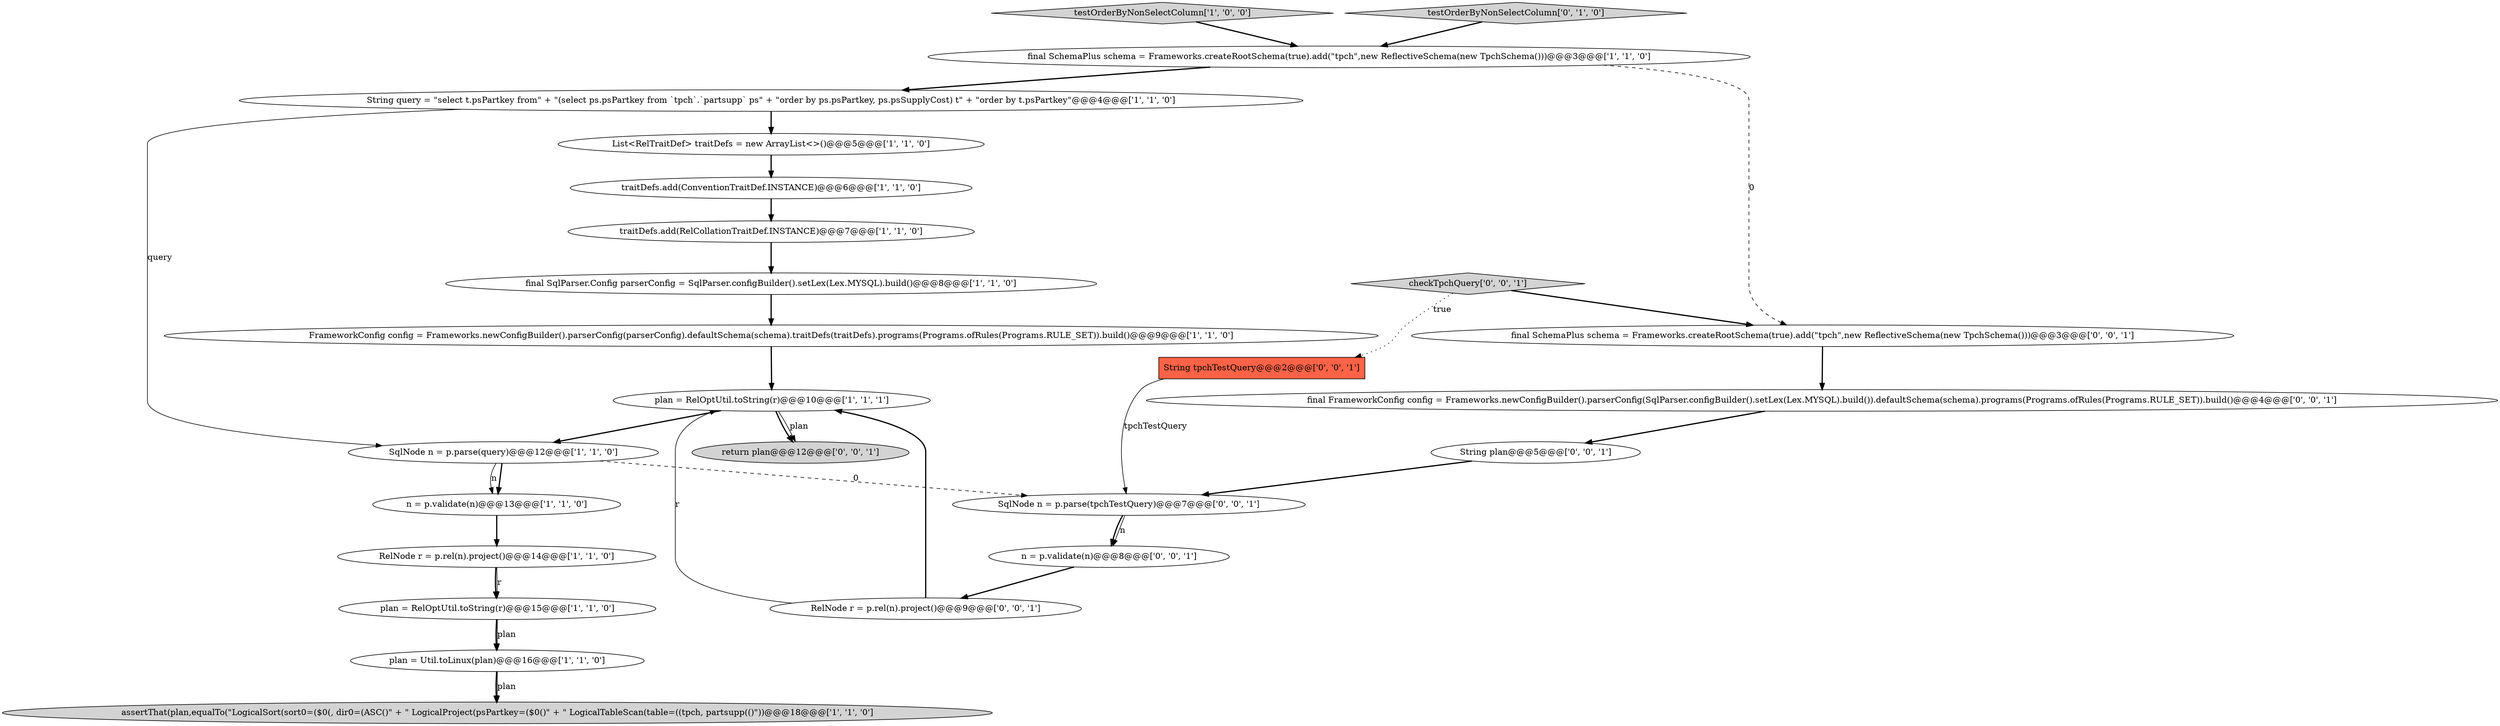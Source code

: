 digraph {
4 [style = filled, label = "traitDefs.add(ConventionTraitDef.INSTANCE)@@@6@@@['1', '1', '0']", fillcolor = white, shape = ellipse image = "AAA0AAABBB1BBB"];
13 [style = filled, label = "List<RelTraitDef> traitDefs = new ArrayList<>()@@@5@@@['1', '1', '0']", fillcolor = white, shape = ellipse image = "AAA0AAABBB1BBB"];
20 [style = filled, label = "String plan@@@5@@@['0', '0', '1']", fillcolor = white, shape = ellipse image = "AAA0AAABBB3BBB"];
22 [style = filled, label = "n = p.validate(n)@@@8@@@['0', '0', '1']", fillcolor = white, shape = ellipse image = "AAA0AAABBB3BBB"];
5 [style = filled, label = "testOrderByNonSelectColumn['1', '0', '0']", fillcolor = lightgray, shape = diamond image = "AAA0AAABBB1BBB"];
12 [style = filled, label = "String query = \"select t.psPartkey from\" + \"(select ps.psPartkey from `tpch`.`partsupp` ps\" + \"order by ps.psPartkey, ps.psSupplyCost) t\" + \"order by t.psPartkey\"@@@4@@@['1', '1', '0']", fillcolor = white, shape = ellipse image = "AAA0AAABBB1BBB"];
16 [style = filled, label = "final SchemaPlus schema = Frameworks.createRootSchema(true).add(\"tpch\",new ReflectiveSchema(new TpchSchema()))@@@3@@@['0', '0', '1']", fillcolor = white, shape = ellipse image = "AAA0AAABBB3BBB"];
15 [style = filled, label = "testOrderByNonSelectColumn['0', '1', '0']", fillcolor = lightgray, shape = diamond image = "AAA0AAABBB2BBB"];
19 [style = filled, label = "return plan@@@12@@@['0', '0', '1']", fillcolor = lightgray, shape = ellipse image = "AAA0AAABBB3BBB"];
14 [style = filled, label = "assertThat(plan,equalTo(\"LogicalSort(sort0=($0(, dir0=(ASC()\" + \" LogicalProject(psPartkey=($0()\" + \" LogicalTableScan(table=((tpch, partsupp(()\"))@@@18@@@['1', '1', '0']", fillcolor = lightgray, shape = ellipse image = "AAA0AAABBB1BBB"];
8 [style = filled, label = "SqlNode n = p.parse(query)@@@12@@@['1', '1', '0']", fillcolor = white, shape = ellipse image = "AAA0AAABBB1BBB"];
1 [style = filled, label = "plan = RelOptUtil.toString(r)@@@15@@@['1', '1', '0']", fillcolor = white, shape = ellipse image = "AAA0AAABBB1BBB"];
21 [style = filled, label = "SqlNode n = p.parse(tpchTestQuery)@@@7@@@['0', '0', '1']", fillcolor = white, shape = ellipse image = "AAA0AAABBB3BBB"];
7 [style = filled, label = "RelNode r = p.rel(n).project()@@@14@@@['1', '1', '0']", fillcolor = white, shape = ellipse image = "AAA0AAABBB1BBB"];
10 [style = filled, label = "traitDefs.add(RelCollationTraitDef.INSTANCE)@@@7@@@['1', '1', '0']", fillcolor = white, shape = ellipse image = "AAA0AAABBB1BBB"];
18 [style = filled, label = "String tpchTestQuery@@@2@@@['0', '0', '1']", fillcolor = tomato, shape = box image = "AAA0AAABBB3BBB"];
2 [style = filled, label = "final SqlParser.Config parserConfig = SqlParser.configBuilder().setLex(Lex.MYSQL).build()@@@8@@@['1', '1', '0']", fillcolor = white, shape = ellipse image = "AAA0AAABBB1BBB"];
24 [style = filled, label = "RelNode r = p.rel(n).project()@@@9@@@['0', '0', '1']", fillcolor = white, shape = ellipse image = "AAA0AAABBB3BBB"];
11 [style = filled, label = "plan = RelOptUtil.toString(r)@@@10@@@['1', '1', '1']", fillcolor = white, shape = ellipse image = "AAA0AAABBB1BBB"];
9 [style = filled, label = "n = p.validate(n)@@@13@@@['1', '1', '0']", fillcolor = white, shape = ellipse image = "AAA0AAABBB1BBB"];
3 [style = filled, label = "plan = Util.toLinux(plan)@@@16@@@['1', '1', '0']", fillcolor = white, shape = ellipse image = "AAA0AAABBB1BBB"];
23 [style = filled, label = "checkTpchQuery['0', '0', '1']", fillcolor = lightgray, shape = diamond image = "AAA0AAABBB3BBB"];
6 [style = filled, label = "FrameworkConfig config = Frameworks.newConfigBuilder().parserConfig(parserConfig).defaultSchema(schema).traitDefs(traitDefs).programs(Programs.ofRules(Programs.RULE_SET)).build()@@@9@@@['1', '1', '0']", fillcolor = white, shape = ellipse image = "AAA0AAABBB1BBB"];
17 [style = filled, label = "final FrameworkConfig config = Frameworks.newConfigBuilder().parserConfig(SqlParser.configBuilder().setLex(Lex.MYSQL).build()).defaultSchema(schema).programs(Programs.ofRules(Programs.RULE_SET)).build()@@@4@@@['0', '0', '1']", fillcolor = white, shape = ellipse image = "AAA0AAABBB3BBB"];
0 [style = filled, label = "final SchemaPlus schema = Frameworks.createRootSchema(true).add(\"tpch\",new ReflectiveSchema(new TpchSchema()))@@@3@@@['1', '1', '0']", fillcolor = white, shape = ellipse image = "AAA0AAABBB1BBB"];
12->8 [style = solid, label="query"];
3->14 [style = bold, label=""];
8->9 [style = bold, label=""];
10->2 [style = bold, label=""];
13->4 [style = bold, label=""];
7->1 [style = solid, label="r"];
21->22 [style = bold, label=""];
22->24 [style = bold, label=""];
6->11 [style = bold, label=""];
23->16 [style = bold, label=""];
24->11 [style = bold, label=""];
17->20 [style = bold, label=""];
3->14 [style = solid, label="plan"];
18->21 [style = solid, label="tpchTestQuery"];
12->13 [style = bold, label=""];
8->21 [style = dashed, label="0"];
20->21 [style = bold, label=""];
0->16 [style = dashed, label="0"];
5->0 [style = bold, label=""];
1->3 [style = bold, label=""];
15->0 [style = bold, label=""];
0->12 [style = bold, label=""];
11->8 [style = bold, label=""];
11->19 [style = bold, label=""];
23->18 [style = dotted, label="true"];
21->22 [style = solid, label="n"];
4->10 [style = bold, label=""];
2->6 [style = bold, label=""];
16->17 [style = bold, label=""];
7->1 [style = bold, label=""];
1->3 [style = solid, label="plan"];
8->9 [style = solid, label="n"];
11->19 [style = solid, label="plan"];
24->11 [style = solid, label="r"];
9->7 [style = bold, label=""];
}
